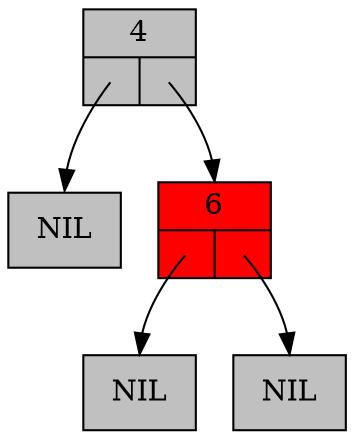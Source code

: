 digraph RedBlackTree {
	graph [ranksep=0.5];
	node [shape = record];

	n4 [label="{4|{<left>|<right>}}", style=filled, fillcolor=grey];
	lnil4 [style=filled, fillcolor=grey, label="NIL"];
	n4:left:c -> lnil4:n [headclip=false, tailclip=false]
	n4:right:c -> n6:n [headclip=false, tailclip=false]
	n6 [label="{6|{<left>|<right>}}", style=filled, fillcolor=red];
	lnil6 [style=filled, fillcolor=grey, label="NIL"];
	n6:left:c -> lnil6:n [headclip=false, tailclip=false]
	rnil6 [style=filled, fillcolor=grey, label="NIL"];
	n6:right:c -> rnil6:n [headclip=false, tailclip=false]

}
